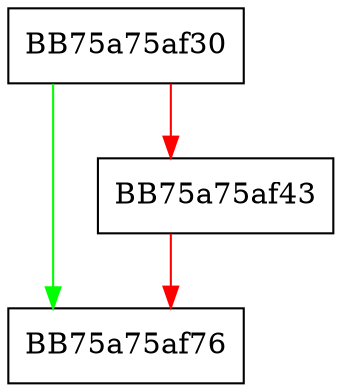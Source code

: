 digraph GetPackerName {
  node [shape="box"];
  graph [splines=ortho];
  BB75a75af30 -> BB75a75af76 [color="green"];
  BB75a75af30 -> BB75a75af43 [color="red"];
  BB75a75af43 -> BB75a75af76 [color="red"];
}